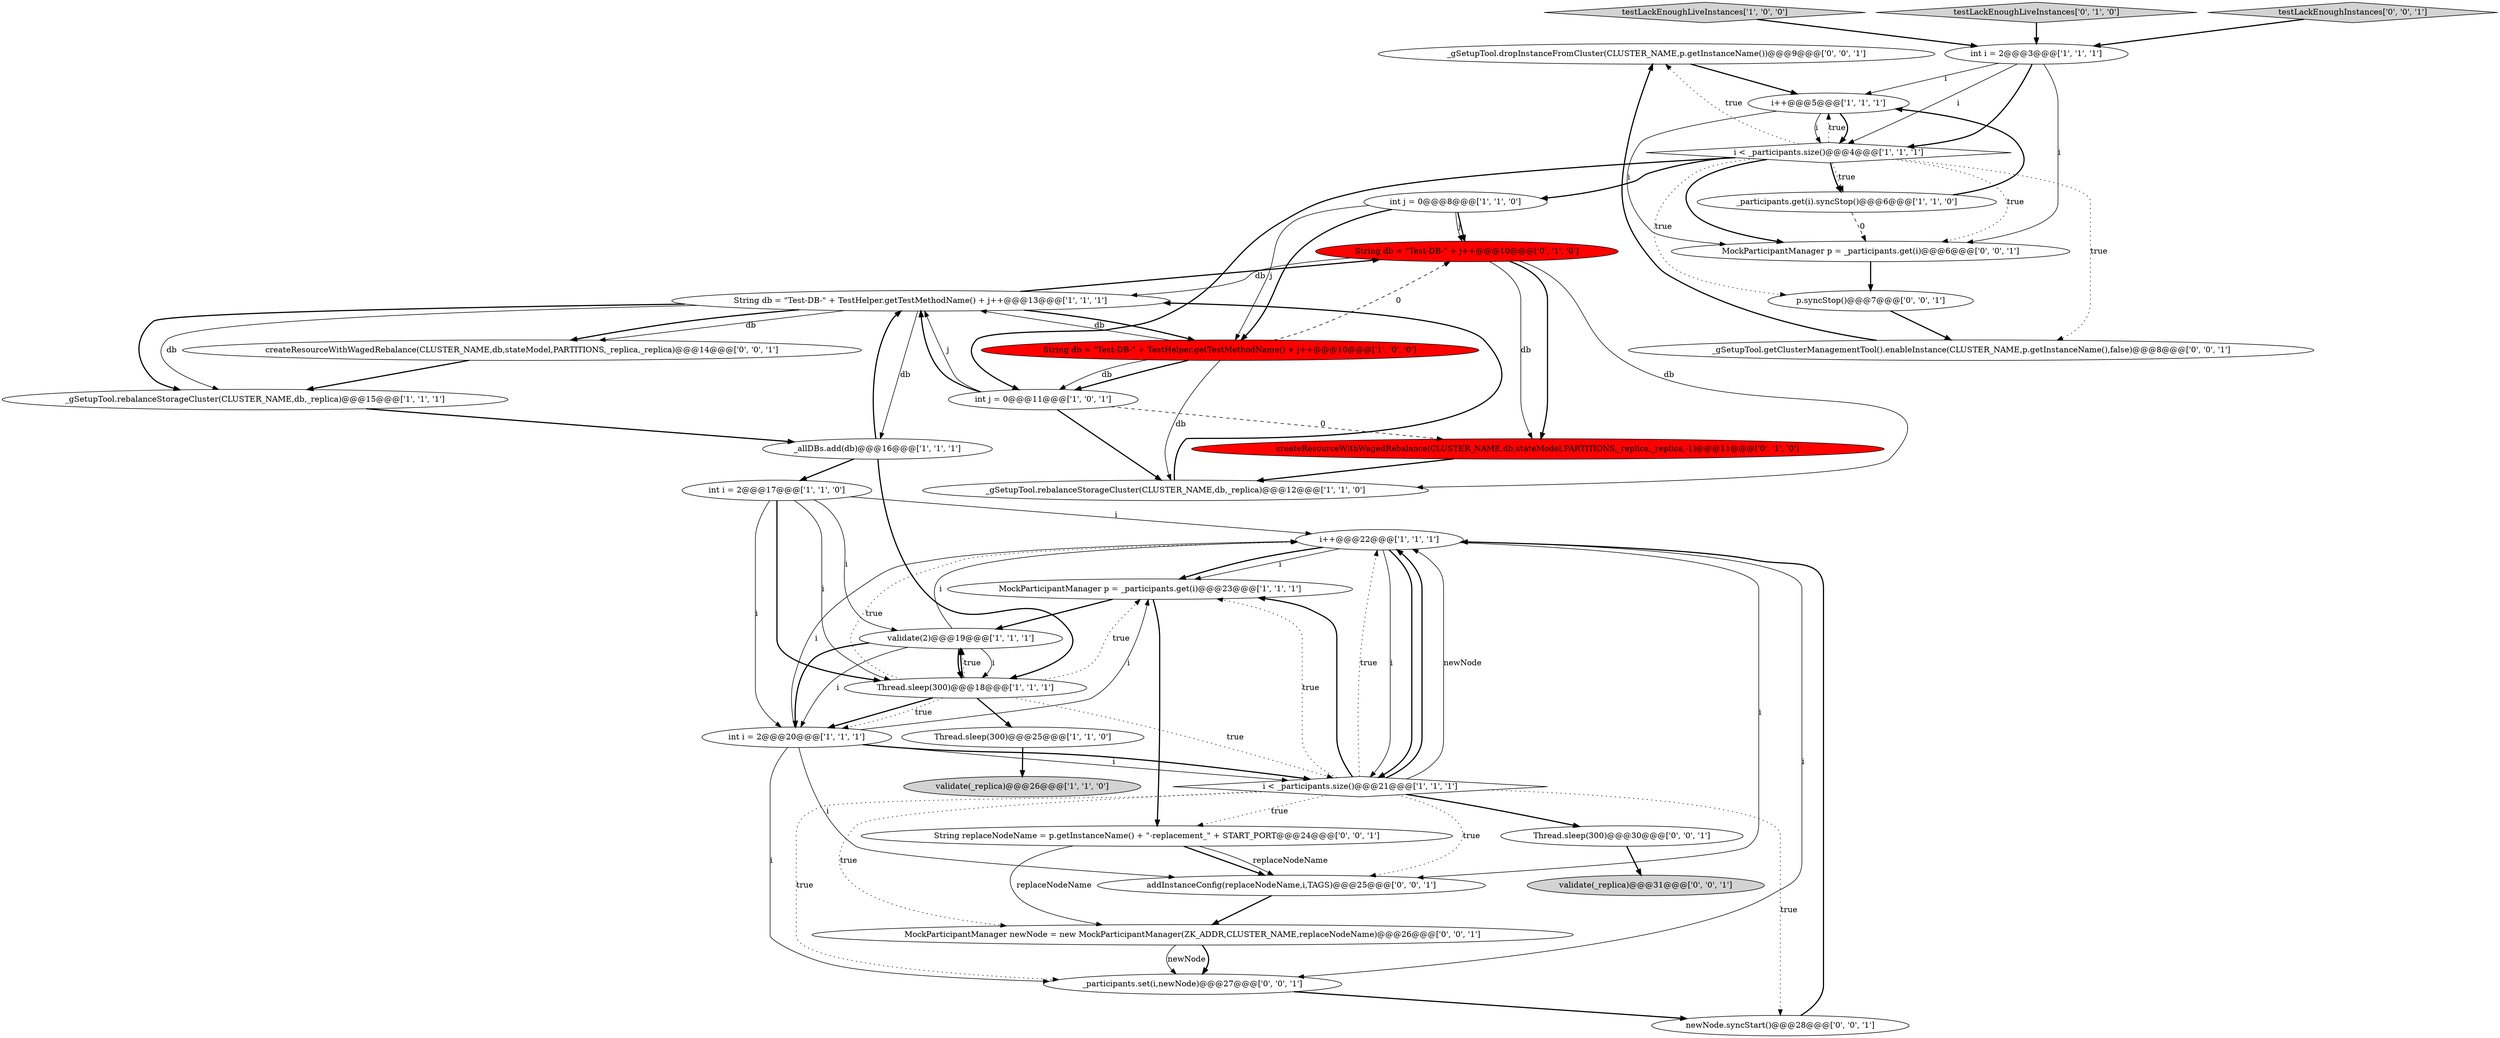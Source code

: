 digraph {
28 [style = filled, label = "_gSetupTool.dropInstanceFromCluster(CLUSTER_NAME,p.getInstanceName())@@@9@@@['0', '0', '1']", fillcolor = white, shape = ellipse image = "AAA0AAABBB3BBB"];
16 [style = filled, label = "int i = 2@@@17@@@['1', '1', '0']", fillcolor = white, shape = ellipse image = "AAA0AAABBB1BBB"];
21 [style = filled, label = "String db = \"Test-DB-\" + j++@@@10@@@['0', '1', '0']", fillcolor = red, shape = ellipse image = "AAA1AAABBB2BBB"];
2 [style = filled, label = "String db = \"Test-DB-\" + TestHelper.getTestMethodName() + j++@@@10@@@['1', '0', '0']", fillcolor = red, shape = ellipse image = "AAA1AAABBB1BBB"];
6 [style = filled, label = "int j = 0@@@8@@@['1', '1', '0']", fillcolor = white, shape = ellipse image = "AAA0AAABBB1BBB"];
29 [style = filled, label = "addInstanceConfig(replaceNodeName,i,TAGS)@@@25@@@['0', '0', '1']", fillcolor = white, shape = ellipse image = "AAA0AAABBB3BBB"];
1 [style = filled, label = "_participants.get(i).syncStop()@@@6@@@['1', '1', '0']", fillcolor = white, shape = ellipse image = "AAA0AAABBB1BBB"];
24 [style = filled, label = "_gSetupTool.getClusterManagementTool().enableInstance(CLUSTER_NAME,p.getInstanceName(),false)@@@8@@@['0', '0', '1']", fillcolor = white, shape = ellipse image = "AAA0AAABBB3BBB"];
25 [style = filled, label = "MockParticipantManager p = _participants.get(i)@@@6@@@['0', '0', '1']", fillcolor = white, shape = ellipse image = "AAA0AAABBB3BBB"];
20 [style = filled, label = "testLackEnoughLiveInstances['1', '0', '0']", fillcolor = lightgray, shape = diamond image = "AAA0AAABBB1BBB"];
9 [style = filled, label = "validate(_replica)@@@26@@@['1', '1', '0']", fillcolor = lightgray, shape = ellipse image = "AAA0AAABBB1BBB"];
18 [style = filled, label = "_allDBs.add(db)@@@16@@@['1', '1', '1']", fillcolor = white, shape = ellipse image = "AAA0AAABBB1BBB"];
3 [style = filled, label = "String db = \"Test-DB-\" + TestHelper.getTestMethodName() + j++@@@13@@@['1', '1', '1']", fillcolor = white, shape = ellipse image = "AAA0AAABBB1BBB"];
4 [style = filled, label = "_gSetupTool.rebalanceStorageCluster(CLUSTER_NAME,db,_replica)@@@15@@@['1', '1', '1']", fillcolor = white, shape = ellipse image = "AAA0AAABBB1BBB"];
34 [style = filled, label = "String replaceNodeName = p.getInstanceName() + \"-replacement_\" + START_PORT@@@24@@@['0', '0', '1']", fillcolor = white, shape = ellipse image = "AAA0AAABBB3BBB"];
12 [style = filled, label = "int j = 0@@@11@@@['1', '0', '1']", fillcolor = white, shape = ellipse image = "AAA0AAABBB1BBB"];
5 [style = filled, label = "i < _participants.size()@@@4@@@['1', '1', '1']", fillcolor = white, shape = diamond image = "AAA0AAABBB1BBB"];
27 [style = filled, label = "newNode.syncStart()@@@28@@@['0', '0', '1']", fillcolor = white, shape = ellipse image = "AAA0AAABBB3BBB"];
19 [style = filled, label = "Thread.sleep(300)@@@25@@@['1', '1', '0']", fillcolor = white, shape = ellipse image = "AAA0AAABBB1BBB"];
36 [style = filled, label = "MockParticipantManager newNode = new MockParticipantManager(ZK_ADDR,CLUSTER_NAME,replaceNodeName)@@@26@@@['0', '0', '1']", fillcolor = white, shape = ellipse image = "AAA0AAABBB3BBB"];
17 [style = filled, label = "i++@@@22@@@['1', '1', '1']", fillcolor = white, shape = ellipse image = "AAA0AAABBB1BBB"];
32 [style = filled, label = "p.syncStop()@@@7@@@['0', '0', '1']", fillcolor = white, shape = ellipse image = "AAA0AAABBB3BBB"];
30 [style = filled, label = "_participants.set(i,newNode)@@@27@@@['0', '0', '1']", fillcolor = white, shape = ellipse image = "AAA0AAABBB3BBB"];
33 [style = filled, label = "validate(_replica)@@@31@@@['0', '0', '1']", fillcolor = lightgray, shape = ellipse image = "AAA0AAABBB3BBB"];
13 [style = filled, label = "int i = 2@@@20@@@['1', '1', '1']", fillcolor = white, shape = ellipse image = "AAA0AAABBB1BBB"];
14 [style = filled, label = "validate(2)@@@19@@@['1', '1', '1']", fillcolor = white, shape = ellipse image = "AAA0AAABBB1BBB"];
0 [style = filled, label = "int i = 2@@@3@@@['1', '1', '1']", fillcolor = white, shape = ellipse image = "AAA0AAABBB1BBB"];
23 [style = filled, label = "testLackEnoughLiveInstances['0', '1', '0']", fillcolor = lightgray, shape = diamond image = "AAA0AAABBB2BBB"];
11 [style = filled, label = "Thread.sleep(300)@@@18@@@['1', '1', '1']", fillcolor = white, shape = ellipse image = "AAA0AAABBB1BBB"];
15 [style = filled, label = "MockParticipantManager p = _participants.get(i)@@@23@@@['1', '1', '1']", fillcolor = white, shape = ellipse image = "AAA0AAABBB1BBB"];
8 [style = filled, label = "i < _participants.size()@@@21@@@['1', '1', '1']", fillcolor = white, shape = diamond image = "AAA0AAABBB1BBB"];
7 [style = filled, label = "_gSetupTool.rebalanceStorageCluster(CLUSTER_NAME,db,_replica)@@@12@@@['1', '1', '0']", fillcolor = white, shape = ellipse image = "AAA0AAABBB1BBB"];
10 [style = filled, label = "i++@@@5@@@['1', '1', '1']", fillcolor = white, shape = ellipse image = "AAA0AAABBB1BBB"];
35 [style = filled, label = "createResourceWithWagedRebalance(CLUSTER_NAME,db,stateModel,PARTITIONS,_replica,_replica)@@@14@@@['0', '0', '1']", fillcolor = white, shape = ellipse image = "AAA0AAABBB3BBB"];
26 [style = filled, label = "testLackEnoughInstances['0', '0', '1']", fillcolor = lightgray, shape = diamond image = "AAA0AAABBB3BBB"];
22 [style = filled, label = "createResourceWithWagedRebalance(CLUSTER_NAME,db,stateModel,PARTITIONS,_replica,_replica,-1)@@@11@@@['0', '1', '0']", fillcolor = red, shape = ellipse image = "AAA1AAABBB2BBB"];
31 [style = filled, label = "Thread.sleep(300)@@@30@@@['0', '0', '1']", fillcolor = white, shape = ellipse image = "AAA0AAABBB3BBB"];
8->30 [style = dotted, label="true"];
18->3 [style = bold, label=""];
14->17 [style = solid, label="i"];
11->14 [style = bold, label=""];
5->32 [style = dotted, label="true"];
5->1 [style = dotted, label="true"];
20->0 [style = bold, label=""];
14->11 [style = solid, label="i"];
8->17 [style = solid, label="newNode"];
17->8 [style = solid, label="i"];
3->4 [style = bold, label=""];
12->7 [style = bold, label=""];
3->35 [style = bold, label=""];
5->24 [style = dotted, label="true"];
16->11 [style = solid, label="i"];
17->15 [style = solid, label="i"];
19->9 [style = bold, label=""];
2->3 [style = solid, label="db"];
11->13 [style = bold, label=""];
13->29 [style = solid, label="i"];
27->17 [style = bold, label=""];
11->8 [style = dotted, label="true"];
6->2 [style = solid, label="j"];
11->15 [style = dotted, label="true"];
1->25 [style = dashed, label="0"];
14->11 [style = bold, label=""];
3->35 [style = solid, label="db"];
21->3 [style = solid, label="db"];
0->25 [style = solid, label="i"];
2->7 [style = solid, label="db"];
29->36 [style = bold, label=""];
24->28 [style = bold, label=""];
15->34 [style = bold, label=""];
18->11 [style = bold, label=""];
30->27 [style = bold, label=""];
8->17 [style = dotted, label="true"];
11->14 [style = dotted, label="true"];
4->18 [style = bold, label=""];
11->13 [style = dotted, label="true"];
13->30 [style = solid, label="i"];
22->7 [style = bold, label=""];
8->34 [style = dotted, label="true"];
5->25 [style = bold, label=""];
6->2 [style = bold, label=""];
17->29 [style = solid, label="i"];
34->36 [style = solid, label="replaceNodeName"];
8->17 [style = bold, label=""];
5->1 [style = bold, label=""];
36->30 [style = bold, label=""];
26->0 [style = bold, label=""];
5->6 [style = bold, label=""];
3->2 [style = bold, label=""];
2->21 [style = dashed, label="0"];
5->25 [style = dotted, label="true"];
21->22 [style = bold, label=""];
31->33 [style = bold, label=""];
13->15 [style = solid, label="i"];
17->15 [style = bold, label=""];
8->29 [style = dotted, label="true"];
2->12 [style = solid, label="db"];
17->8 [style = bold, label=""];
34->29 [style = bold, label=""];
10->5 [style = solid, label="i"];
8->15 [style = bold, label=""];
15->14 [style = bold, label=""];
8->31 [style = bold, label=""];
6->21 [style = bold, label=""];
5->10 [style = dotted, label="true"];
11->17 [style = dotted, label="true"];
8->15 [style = dotted, label="true"];
36->30 [style = solid, label="newNode"];
23->0 [style = bold, label=""];
21->22 [style = solid, label="db"];
0->10 [style = solid, label="i"];
10->5 [style = bold, label=""];
12->3 [style = solid, label="j"];
12->22 [style = dashed, label="0"];
3->18 [style = solid, label="db"];
17->30 [style = solid, label="i"];
3->21 [style = bold, label=""];
12->3 [style = bold, label=""];
14->13 [style = bold, label=""];
8->36 [style = dotted, label="true"];
3->4 [style = solid, label="db"];
5->28 [style = dotted, label="true"];
0->5 [style = bold, label=""];
18->16 [style = bold, label=""];
14->13 [style = solid, label="i"];
13->17 [style = solid, label="i"];
16->11 [style = bold, label=""];
16->17 [style = solid, label="i"];
28->10 [style = bold, label=""];
25->32 [style = bold, label=""];
11->19 [style = bold, label=""];
35->4 [style = bold, label=""];
7->3 [style = bold, label=""];
2->12 [style = bold, label=""];
0->5 [style = solid, label="i"];
16->14 [style = solid, label="i"];
5->12 [style = bold, label=""];
13->8 [style = solid, label="i"];
10->25 [style = solid, label="i"];
16->13 [style = solid, label="i"];
13->8 [style = bold, label=""];
8->27 [style = dotted, label="true"];
1->10 [style = bold, label=""];
34->29 [style = solid, label="replaceNodeName"];
32->24 [style = bold, label=""];
21->7 [style = solid, label="db"];
6->21 [style = solid, label="j"];
}
